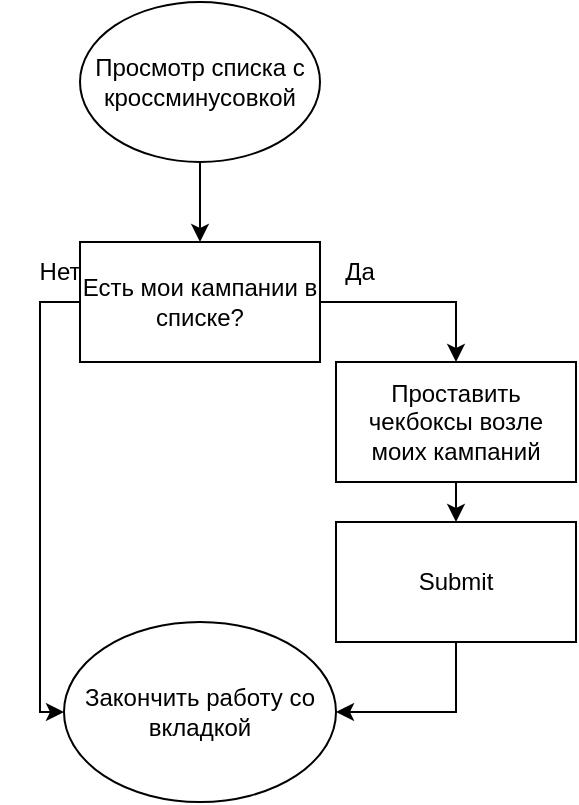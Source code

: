 <mxfile version="24.7.17">
  <diagram name="Страница — 1" id="xtaqQ8ORjoq2p6m3INVi">
    <mxGraphModel grid="1" page="1" gridSize="10" guides="1" tooltips="1" connect="1" arrows="1" fold="1" pageScale="1" pageWidth="827" pageHeight="1169" math="0" shadow="0">
      <root>
        <mxCell id="0" />
        <mxCell id="1" parent="0" />
        <mxCell id="6Xlpz87VEOKjcnjcQAyQ-3" style="edgeStyle=orthogonalEdgeStyle;rounded=0;orthogonalLoop=1;jettySize=auto;html=1;exitX=0.5;exitY=1;exitDx=0;exitDy=0;" edge="1" parent="1" source="6Xlpz87VEOKjcnjcQAyQ-1" target="6Xlpz87VEOKjcnjcQAyQ-2">
          <mxGeometry relative="1" as="geometry" />
        </mxCell>
        <mxCell id="6Xlpz87VEOKjcnjcQAyQ-1" value="Просмотр списка с кроссминусовкой" style="ellipse;whiteSpace=wrap;html=1;" vertex="1" parent="1">
          <mxGeometry x="370" y="20" width="120" height="80" as="geometry" />
        </mxCell>
        <mxCell id="6Xlpz87VEOKjcnjcQAyQ-5" style="edgeStyle=orthogonalEdgeStyle;rounded=0;orthogonalLoop=1;jettySize=auto;html=1;exitX=0;exitY=0.5;exitDx=0;exitDy=0;entryX=0;entryY=0.5;entryDx=0;entryDy=0;" edge="1" parent="1" source="6Xlpz87VEOKjcnjcQAyQ-2" target="6Xlpz87VEOKjcnjcQAyQ-4">
          <mxGeometry relative="1" as="geometry" />
        </mxCell>
        <mxCell id="6Xlpz87VEOKjcnjcQAyQ-12" style="edgeStyle=orthogonalEdgeStyle;rounded=0;orthogonalLoop=1;jettySize=auto;html=1;exitX=1;exitY=0.5;exitDx=0;exitDy=0;entryX=0.5;entryY=0;entryDx=0;entryDy=0;" edge="1" parent="1" source="6Xlpz87VEOKjcnjcQAyQ-2" target="6Xlpz87VEOKjcnjcQAyQ-8">
          <mxGeometry relative="1" as="geometry" />
        </mxCell>
        <mxCell id="6Xlpz87VEOKjcnjcQAyQ-2" value="Есть мои кампании в списке?" style="rounded=0;whiteSpace=wrap;html=1;" vertex="1" parent="1">
          <mxGeometry x="370" y="140" width="120" height="60" as="geometry" />
        </mxCell>
        <mxCell id="6Xlpz87VEOKjcnjcQAyQ-4" value="Закончить работу со вкладкой" style="ellipse;whiteSpace=wrap;html=1;" vertex="1" parent="1">
          <mxGeometry x="362" y="330" width="136" height="90" as="geometry" />
        </mxCell>
        <mxCell id="6Xlpz87VEOKjcnjcQAyQ-6" value="Нет" style="text;html=1;align=center;verticalAlign=middle;whiteSpace=wrap;rounded=0;" vertex="1" parent="1">
          <mxGeometry x="330" y="140" width="60" height="30" as="geometry" />
        </mxCell>
        <mxCell id="6Xlpz87VEOKjcnjcQAyQ-7" value="Да" style="text;html=1;align=center;verticalAlign=middle;whiteSpace=wrap;rounded=0;" vertex="1" parent="1">
          <mxGeometry x="480" y="140" width="60" height="30" as="geometry" />
        </mxCell>
        <mxCell id="6Xlpz87VEOKjcnjcQAyQ-13" style="edgeStyle=orthogonalEdgeStyle;rounded=0;orthogonalLoop=1;jettySize=auto;html=1;exitX=0.5;exitY=1;exitDx=0;exitDy=0;entryX=0.5;entryY=0;entryDx=0;entryDy=0;" edge="1" parent="1" source="6Xlpz87VEOKjcnjcQAyQ-8" target="6Xlpz87VEOKjcnjcQAyQ-9">
          <mxGeometry relative="1" as="geometry" />
        </mxCell>
        <mxCell id="6Xlpz87VEOKjcnjcQAyQ-8" value="Проставить чекбоксы возле моих кампаний" style="rounded=0;whiteSpace=wrap;html=1;" vertex="1" parent="1">
          <mxGeometry x="498" y="200" width="120" height="60" as="geometry" />
        </mxCell>
        <mxCell id="6Xlpz87VEOKjcnjcQAyQ-14" style="edgeStyle=orthogonalEdgeStyle;rounded=0;orthogonalLoop=1;jettySize=auto;html=1;exitX=0.5;exitY=1;exitDx=0;exitDy=0;entryX=1;entryY=0.5;entryDx=0;entryDy=0;" edge="1" parent="1" source="6Xlpz87VEOKjcnjcQAyQ-9" target="6Xlpz87VEOKjcnjcQAyQ-4">
          <mxGeometry relative="1" as="geometry" />
        </mxCell>
        <mxCell id="6Xlpz87VEOKjcnjcQAyQ-9" value="Submit" style="rounded=0;whiteSpace=wrap;html=1;" vertex="1" parent="1">
          <mxGeometry x="498" y="280" width="120" height="60" as="geometry" />
        </mxCell>
      </root>
    </mxGraphModel>
  </diagram>
</mxfile>
